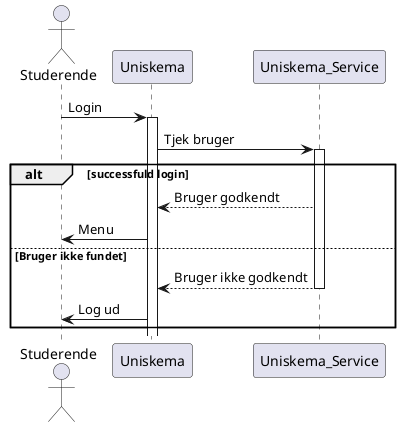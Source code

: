 @startuml
Actor Studerende
Studerende -> Uniskema: Login
Activate Uniskema
Uniskema -> Uniskema_Service: Tjek bruger
Activate Uniskema_Service
alt successfuld login
    Uniskema <-- Uniskema_Service: Bruger godkendt
    Studerende <- Uniskema: Menu
else Bruger ikke fundet
    Return Bruger ikke godkendt
    Studerende <- Uniskema: Log ud
end

@enduml